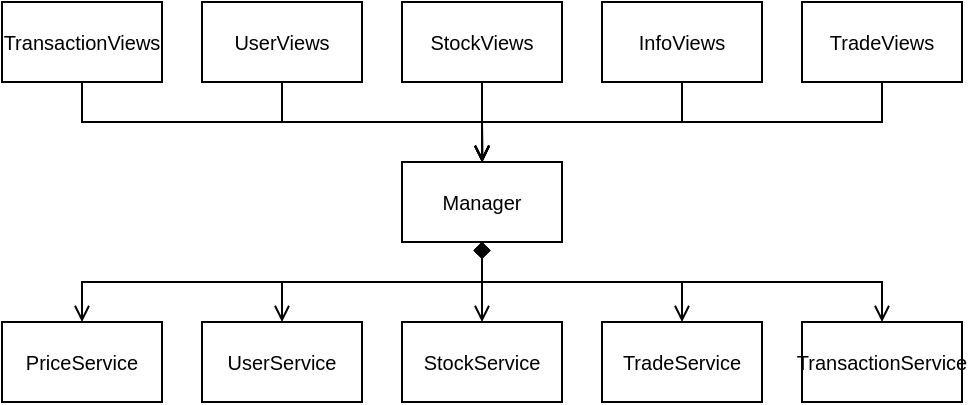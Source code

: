 <mxfile version="14.7.3" type="device" pages="3"><diagram id="67HYHS7G7LfGVex28-VE" name="Page-1"><mxGraphModel dx="990" dy="575" grid="1" gridSize="10" guides="1" tooltips="1" connect="1" arrows="1" fold="1" page="1" pageScale="1" pageWidth="827" pageHeight="1169" math="0" shadow="0"><root><mxCell id="0"/><mxCell id="1" parent="0"/><mxCell id="wAIww5ADoD2NG1eZwXwF-25" style="edgeStyle=orthogonalEdgeStyle;rounded=0;orthogonalLoop=1;jettySize=auto;html=1;exitX=0.5;exitY=1;exitDx=0;exitDy=0;entryX=0.5;entryY=0;entryDx=0;entryDy=0;startArrow=none;startFill=0;endArrow=open;endFill=0;fontSize=10;" parent="1" source="wAIww5ADoD2NG1eZwXwF-1" target="wAIww5ADoD2NG1eZwXwF-7" edge="1"><mxGeometry relative="1" as="geometry"/></mxCell><mxCell id="wAIww5ADoD2NG1eZwXwF-1" value="UserViews" style="rounded=0;whiteSpace=wrap;html=1;fontSize=10;" parent="1" vertex="1"><mxGeometry x="180" y="160" width="80" height="40" as="geometry"/></mxCell><mxCell id="wAIww5ADoD2NG1eZwXwF-26" style="edgeStyle=orthogonalEdgeStyle;rounded=0;orthogonalLoop=1;jettySize=auto;html=1;exitX=0.5;exitY=1;exitDx=0;exitDy=0;startArrow=none;startFill=0;endArrow=open;endFill=0;fontSize=10;" parent="1" source="wAIww5ADoD2NG1eZwXwF-2" edge="1"><mxGeometry relative="1" as="geometry"><mxPoint x="320.286" y="240" as="targetPoint"/></mxGeometry></mxCell><mxCell id="wAIww5ADoD2NG1eZwXwF-2" value="StockViews" style="rounded=0;whiteSpace=wrap;html=1;fontSize=10;" parent="1" vertex="1"><mxGeometry x="280" y="160" width="80" height="40" as="geometry"/></mxCell><mxCell id="wAIww5ADoD2NG1eZwXwF-27" style="edgeStyle=orthogonalEdgeStyle;rounded=0;orthogonalLoop=1;jettySize=auto;html=1;exitX=0.5;exitY=1;exitDx=0;exitDy=0;entryX=0.5;entryY=0;entryDx=0;entryDy=0;startArrow=none;startFill=0;endArrow=open;endFill=0;fontSize=10;" parent="1" source="wAIww5ADoD2NG1eZwXwF-3" target="wAIww5ADoD2NG1eZwXwF-7" edge="1"><mxGeometry relative="1" as="geometry"/></mxCell><mxCell id="wAIww5ADoD2NG1eZwXwF-3" value="InfoViews" style="rounded=0;whiteSpace=wrap;html=1;fontSize=10;" parent="1" vertex="1"><mxGeometry x="380" y="160" width="80" height="40" as="geometry"/></mxCell><mxCell id="wAIww5ADoD2NG1eZwXwF-28" style="edgeStyle=orthogonalEdgeStyle;rounded=0;orthogonalLoop=1;jettySize=auto;html=1;exitX=0.5;exitY=1;exitDx=0;exitDy=0;entryX=0.5;entryY=0;entryDx=0;entryDy=0;startArrow=none;startFill=0;endArrow=open;endFill=0;fontSize=10;" parent="1" source="wAIww5ADoD2NG1eZwXwF-4" target="wAIww5ADoD2NG1eZwXwF-7" edge="1"><mxGeometry relative="1" as="geometry"/></mxCell><mxCell id="wAIww5ADoD2NG1eZwXwF-4" value="TradeViews" style="rounded=0;whiteSpace=wrap;html=1;fontSize=10;" parent="1" vertex="1"><mxGeometry x="480" y="160" width="80" height="40" as="geometry"/></mxCell><mxCell id="wAIww5ADoD2NG1eZwXwF-24" style="edgeStyle=orthogonalEdgeStyle;rounded=0;orthogonalLoop=1;jettySize=auto;html=1;exitX=0.5;exitY=1;exitDx=0;exitDy=0;entryX=0.5;entryY=0;entryDx=0;entryDy=0;startArrow=none;startFill=0;endArrow=open;endFill=0;fontSize=10;" parent="1" source="wAIww5ADoD2NG1eZwXwF-5" target="wAIww5ADoD2NG1eZwXwF-7" edge="1"><mxGeometry relative="1" as="geometry"/></mxCell><mxCell id="wAIww5ADoD2NG1eZwXwF-5" value="TransactionViews" style="rounded=0;whiteSpace=wrap;html=1;fontSize=10;" parent="1" vertex="1"><mxGeometry x="80" y="160" width="80" height="40" as="geometry"/></mxCell><mxCell id="wAIww5ADoD2NG1eZwXwF-18" style="edgeStyle=orthogonalEdgeStyle;rounded=0;orthogonalLoop=1;jettySize=auto;html=1;exitX=0.5;exitY=1;exitDx=0;exitDy=0;entryX=0.5;entryY=0;entryDx=0;entryDy=0;fontSize=10;startArrow=diamond;startFill=1;endArrow=open;endFill=0;" parent="1" source="wAIww5ADoD2NG1eZwXwF-7" target="wAIww5ADoD2NG1eZwXwF-17" edge="1"><mxGeometry relative="1" as="geometry"/></mxCell><mxCell id="wAIww5ADoD2NG1eZwXwF-19" style="edgeStyle=orthogonalEdgeStyle;rounded=0;orthogonalLoop=1;jettySize=auto;html=1;exitX=0.5;exitY=1;exitDx=0;exitDy=0;entryX=0.5;entryY=0;entryDx=0;entryDy=0;startArrow=diamond;startFill=1;endArrow=open;endFill=0;fontSize=10;" parent="1" source="wAIww5ADoD2NG1eZwXwF-7" target="wAIww5ADoD2NG1eZwXwF-13" edge="1"><mxGeometry relative="1" as="geometry"/></mxCell><mxCell id="wAIww5ADoD2NG1eZwXwF-20" style="edgeStyle=orthogonalEdgeStyle;rounded=0;orthogonalLoop=1;jettySize=auto;html=1;exitX=0.5;exitY=1;exitDx=0;exitDy=0;entryX=0.5;entryY=0;entryDx=0;entryDy=0;startArrow=diamond;startFill=1;endArrow=open;endFill=0;fontSize=10;" parent="1" source="wAIww5ADoD2NG1eZwXwF-7" target="wAIww5ADoD2NG1eZwXwF-14" edge="1"><mxGeometry relative="1" as="geometry"/></mxCell><mxCell id="wAIww5ADoD2NG1eZwXwF-21" style="edgeStyle=orthogonalEdgeStyle;rounded=0;orthogonalLoop=1;jettySize=auto;html=1;exitX=0.5;exitY=1;exitDx=0;exitDy=0;entryX=0.5;entryY=0;entryDx=0;entryDy=0;startArrow=diamond;startFill=1;endArrow=open;endFill=0;fontSize=10;" parent="1" source="wAIww5ADoD2NG1eZwXwF-7" target="wAIww5ADoD2NG1eZwXwF-15" edge="1"><mxGeometry relative="1" as="geometry"/></mxCell><mxCell id="wAIww5ADoD2NG1eZwXwF-22" style="edgeStyle=orthogonalEdgeStyle;rounded=0;orthogonalLoop=1;jettySize=auto;html=1;exitX=0.5;exitY=1;exitDx=0;exitDy=0;entryX=0.5;entryY=0;entryDx=0;entryDy=0;startArrow=diamond;startFill=1;endArrow=open;endFill=0;fontSize=10;" parent="1" source="wAIww5ADoD2NG1eZwXwF-7" target="wAIww5ADoD2NG1eZwXwF-16" edge="1"><mxGeometry relative="1" as="geometry"/></mxCell><mxCell id="wAIww5ADoD2NG1eZwXwF-7" value="Manager" style="rounded=0;whiteSpace=wrap;html=1;fontSize=10;" parent="1" vertex="1"><mxGeometry x="280" y="240" width="80" height="40" as="geometry"/></mxCell><mxCell id="wAIww5ADoD2NG1eZwXwF-13" value="UserService" style="rounded=0;whiteSpace=wrap;html=1;fontSize=10;" parent="1" vertex="1"><mxGeometry x="180" y="320" width="80" height="40" as="geometry"/></mxCell><mxCell id="wAIww5ADoD2NG1eZwXwF-14" value="StockService" style="rounded=0;whiteSpace=wrap;html=1;fontSize=10;" parent="1" vertex="1"><mxGeometry x="280" y="320" width="80" height="40" as="geometry"/></mxCell><mxCell id="wAIww5ADoD2NG1eZwXwF-15" value="TradeService" style="rounded=0;whiteSpace=wrap;html=1;fontSize=10;" parent="1" vertex="1"><mxGeometry x="380" y="320" width="80" height="40" as="geometry"/></mxCell><mxCell id="wAIww5ADoD2NG1eZwXwF-16" value="TransactionService" style="rounded=0;whiteSpace=wrap;html=1;fontSize=10;" parent="1" vertex="1"><mxGeometry x="480" y="320" width="80" height="40" as="geometry"/></mxCell><mxCell id="wAIww5ADoD2NG1eZwXwF-17" value="PriceService" style="rounded=0;whiteSpace=wrap;html=1;fontSize=10;" parent="1" vertex="1"><mxGeometry x="80" y="320" width="80" height="40" as="geometry"/></mxCell></root></mxGraphModel></diagram><diagram id="GReWqDoKeActw63Qh3yV" name="Page-2"><mxGraphModel dx="990" dy="575" grid="1" gridSize="10" guides="1" tooltips="1" connect="1" arrows="1" fold="1" page="1" pageScale="1" pageWidth="827" pageHeight="1169" math="0" shadow="0"><root><mxCell id="enhX8qJ8L6-w2JYzQ8af-0"/><mxCell id="enhX8qJ8L6-w2JYzQ8af-1" parent="enhX8qJ8L6-w2JYzQ8af-0"/><mxCell id="vpl0TfnnYpUlC9N4xHQZ-0" style="edgeStyle=orthogonalEdgeStyle;rounded=0;orthogonalLoop=1;jettySize=auto;html=1;exitX=0.5;exitY=1;exitDx=0;exitDy=0;entryX=0.5;entryY=0;entryDx=0;entryDy=0;startArrow=none;startFill=0;endArrow=open;endFill=0;fontSize=10;" parent="enhX8qJ8L6-w2JYzQ8af-1" source="vpl0TfnnYpUlC9N4xHQZ-1" target="vpl0TfnnYpUlC9N4xHQZ-15" edge="1"><mxGeometry relative="1" as="geometry"/></mxCell><mxCell id="vpl0TfnnYpUlC9N4xHQZ-1" value="UserConsole" style="rounded=0;whiteSpace=wrap;html=1;fontSize=10;" parent="enhX8qJ8L6-w2JYzQ8af-1" vertex="1"><mxGeometry x="180" y="160" width="80" height="40" as="geometry"/></mxCell><mxCell id="vpl0TfnnYpUlC9N4xHQZ-2" style="edgeStyle=orthogonalEdgeStyle;rounded=0;orthogonalLoop=1;jettySize=auto;html=1;exitX=0.5;exitY=1;exitDx=0;exitDy=0;startArrow=none;startFill=0;endArrow=open;endFill=0;fontSize=10;" parent="enhX8qJ8L6-w2JYzQ8af-1" source="vpl0TfnnYpUlC9N4xHQZ-3" edge="1"><mxGeometry relative="1" as="geometry"><mxPoint x="320.286" y="240" as="targetPoint"/></mxGeometry></mxCell><mxCell id="vpl0TfnnYpUlC9N4xHQZ-3" value="StockConsole" style="rounded=0;whiteSpace=wrap;html=1;fontSize=10;" parent="enhX8qJ8L6-w2JYzQ8af-1" vertex="1"><mxGeometry x="280" y="160" width="80" height="40" as="geometry"/></mxCell><mxCell id="vpl0TfnnYpUlC9N4xHQZ-4" style="edgeStyle=orthogonalEdgeStyle;rounded=0;orthogonalLoop=1;jettySize=auto;html=1;exitX=0.5;exitY=1;exitDx=0;exitDy=0;entryX=0.5;entryY=0;entryDx=0;entryDy=0;startArrow=none;startFill=0;endArrow=open;endFill=0;fontSize=10;" parent="enhX8qJ8L6-w2JYzQ8af-1" source="vpl0TfnnYpUlC9N4xHQZ-5" target="vpl0TfnnYpUlC9N4xHQZ-15" edge="1"><mxGeometry relative="1" as="geometry"/></mxCell><mxCell id="vpl0TfnnYpUlC9N4xHQZ-5" value="InfoConsole" style="rounded=0;whiteSpace=wrap;html=1;fontSize=10;" parent="enhX8qJ8L6-w2JYzQ8af-1" vertex="1"><mxGeometry x="380" y="160" width="80" height="40" as="geometry"/></mxCell><mxCell id="vpl0TfnnYpUlC9N4xHQZ-6" style="edgeStyle=orthogonalEdgeStyle;rounded=0;orthogonalLoop=1;jettySize=auto;html=1;exitX=0.5;exitY=1;exitDx=0;exitDy=0;entryX=0.5;entryY=0;entryDx=0;entryDy=0;startArrow=none;startFill=0;endArrow=open;endFill=0;fontSize=10;" parent="enhX8qJ8L6-w2JYzQ8af-1" source="vpl0TfnnYpUlC9N4xHQZ-7" target="vpl0TfnnYpUlC9N4xHQZ-15" edge="1"><mxGeometry relative="1" as="geometry"/></mxCell><mxCell id="vpl0TfnnYpUlC9N4xHQZ-7" value="TradeConsole" style="rounded=0;whiteSpace=wrap;html=1;fontSize=10;" parent="enhX8qJ8L6-w2JYzQ8af-1" vertex="1"><mxGeometry x="480" y="160" width="80" height="40" as="geometry"/></mxCell><mxCell id="vpl0TfnnYpUlC9N4xHQZ-8" style="edgeStyle=orthogonalEdgeStyle;rounded=0;orthogonalLoop=1;jettySize=auto;html=1;exitX=0.5;exitY=1;exitDx=0;exitDy=0;entryX=0.5;entryY=0;entryDx=0;entryDy=0;startArrow=none;startFill=0;endArrow=open;endFill=0;fontSize=10;" parent="enhX8qJ8L6-w2JYzQ8af-1" source="vpl0TfnnYpUlC9N4xHQZ-9" target="vpl0TfnnYpUlC9N4xHQZ-15" edge="1"><mxGeometry relative="1" as="geometry"/></mxCell><mxCell id="vpl0TfnnYpUlC9N4xHQZ-9" value="TransactionConsole" style="rounded=0;whiteSpace=wrap;html=1;fontSize=10;" parent="enhX8qJ8L6-w2JYzQ8af-1" vertex="1"><mxGeometry x="80" y="160" width="80" height="40" as="geometry"/></mxCell><mxCell id="vpl0TfnnYpUlC9N4xHQZ-10" style="edgeStyle=orthogonalEdgeStyle;rounded=0;orthogonalLoop=1;jettySize=auto;html=1;exitX=0.5;exitY=1;exitDx=0;exitDy=0;entryX=0.5;entryY=0;entryDx=0;entryDy=0;fontSize=10;startArrow=diamond;startFill=1;endArrow=open;endFill=0;" parent="enhX8qJ8L6-w2JYzQ8af-1" source="vpl0TfnnYpUlC9N4xHQZ-15" target="vpl0TfnnYpUlC9N4xHQZ-20" edge="1"><mxGeometry relative="1" as="geometry"/></mxCell><mxCell id="vpl0TfnnYpUlC9N4xHQZ-11" style="edgeStyle=orthogonalEdgeStyle;rounded=0;orthogonalLoop=1;jettySize=auto;html=1;exitX=0.5;exitY=1;exitDx=0;exitDy=0;entryX=0.5;entryY=0;entryDx=0;entryDy=0;startArrow=diamond;startFill=1;endArrow=open;endFill=0;fontSize=10;" parent="enhX8qJ8L6-w2JYzQ8af-1" source="vpl0TfnnYpUlC9N4xHQZ-15" target="vpl0TfnnYpUlC9N4xHQZ-16" edge="1"><mxGeometry relative="1" as="geometry"/></mxCell><mxCell id="vpl0TfnnYpUlC9N4xHQZ-12" style="edgeStyle=orthogonalEdgeStyle;rounded=0;orthogonalLoop=1;jettySize=auto;html=1;exitX=0.5;exitY=1;exitDx=0;exitDy=0;entryX=0.5;entryY=0;entryDx=0;entryDy=0;startArrow=diamond;startFill=1;endArrow=open;endFill=0;fontSize=10;" parent="enhX8qJ8L6-w2JYzQ8af-1" source="vpl0TfnnYpUlC9N4xHQZ-15" target="vpl0TfnnYpUlC9N4xHQZ-17" edge="1"><mxGeometry relative="1" as="geometry"/></mxCell><mxCell id="vpl0TfnnYpUlC9N4xHQZ-13" style="edgeStyle=orthogonalEdgeStyle;rounded=0;orthogonalLoop=1;jettySize=auto;html=1;exitX=0.5;exitY=1;exitDx=0;exitDy=0;entryX=0.5;entryY=0;entryDx=0;entryDy=0;startArrow=diamond;startFill=1;endArrow=open;endFill=0;fontSize=10;" parent="enhX8qJ8L6-w2JYzQ8af-1" source="vpl0TfnnYpUlC9N4xHQZ-15" target="vpl0TfnnYpUlC9N4xHQZ-18" edge="1"><mxGeometry relative="1" as="geometry"/></mxCell><mxCell id="vpl0TfnnYpUlC9N4xHQZ-14" style="edgeStyle=orthogonalEdgeStyle;rounded=0;orthogonalLoop=1;jettySize=auto;html=1;exitX=0.5;exitY=1;exitDx=0;exitDy=0;entryX=0.5;entryY=0;entryDx=0;entryDy=0;startArrow=diamond;startFill=1;endArrow=open;endFill=0;fontSize=10;" parent="enhX8qJ8L6-w2JYzQ8af-1" source="vpl0TfnnYpUlC9N4xHQZ-15" target="vpl0TfnnYpUlC9N4xHQZ-19" edge="1"><mxGeometry relative="1" as="geometry"/></mxCell><mxCell id="vpl0TfnnYpUlC9N4xHQZ-15" value="Manager" style="rounded=0;whiteSpace=wrap;html=1;fontSize=10;" parent="enhX8qJ8L6-w2JYzQ8af-1" vertex="1"><mxGeometry x="280" y="240" width="80" height="40" as="geometry"/></mxCell><mxCell id="vpl0TfnnYpUlC9N4xHQZ-16" value="UserService" style="rounded=0;whiteSpace=wrap;html=1;fontSize=10;" parent="enhX8qJ8L6-w2JYzQ8af-1" vertex="1"><mxGeometry x="180" y="320" width="80" height="40" as="geometry"/></mxCell><mxCell id="vpl0TfnnYpUlC9N4xHQZ-17" value="StockService" style="rounded=0;whiteSpace=wrap;html=1;fontSize=10;" parent="enhX8qJ8L6-w2JYzQ8af-1" vertex="1"><mxGeometry x="280" y="320" width="80" height="40" as="geometry"/></mxCell><mxCell id="vpl0TfnnYpUlC9N4xHQZ-18" value="TradeService" style="rounded=0;whiteSpace=wrap;html=1;fontSize=10;" parent="enhX8qJ8L6-w2JYzQ8af-1" vertex="1"><mxGeometry x="380" y="320" width="80" height="40" as="geometry"/></mxCell><mxCell id="vpl0TfnnYpUlC9N4xHQZ-19" value="TransactionService" style="rounded=0;whiteSpace=wrap;html=1;fontSize=10;" parent="enhX8qJ8L6-w2JYzQ8af-1" vertex="1"><mxGeometry x="480" y="320" width="80" height="40" as="geometry"/></mxCell><mxCell id="vpl0TfnnYpUlC9N4xHQZ-20" value="PriceService" style="rounded=0;whiteSpace=wrap;html=1;fontSize=10;" parent="enhX8qJ8L6-w2JYzQ8af-1" vertex="1"><mxGeometry x="80" y="320" width="80" height="40" as="geometry"/></mxCell></root></mxGraphModel></diagram><diagram id="3h7EvAyXWHafTF4jby-Q" name="Page-3"><mxGraphModel dx="683" dy="397" grid="1" gridSize="10" guides="1" tooltips="1" connect="1" arrows="1" fold="1" page="1" pageScale="1" pageWidth="827" pageHeight="1169" math="0" shadow="0"><root><mxCell id="mkfpTwczTWjUrMIiGqAx-0"/><mxCell id="mkfpTwczTWjUrMIiGqAx-1" parent="mkfpTwczTWjUrMIiGqAx-0"/><mxCell id="kqCJ8tlYt8NS3XA0LTLA-0" style="edgeStyle=orthogonalEdgeStyle;rounded=0;orthogonalLoop=1;jettySize=auto;html=1;exitX=1;exitY=0.5;exitDx=0;exitDy=0;entryX=0;entryY=0.5;entryDx=0;entryDy=0;startArrow=open;startFill=0;endArrow=none;endFill=0;fontSize=10;" parent="mkfpTwczTWjUrMIiGqAx-1" source="kqCJ8tlYt8NS3XA0LTLA-2" target="kqCJ8tlYt8NS3XA0LTLA-7" edge="1"><mxGeometry relative="1" as="geometry"/></mxCell><mxCell id="kqCJ8tlYt8NS3XA0LTLA-1" style="edgeStyle=orthogonalEdgeStyle;rounded=0;orthogonalLoop=1;jettySize=auto;html=1;exitX=0.5;exitY=1;exitDx=0;exitDy=0;entryX=0.5;entryY=0;entryDx=0;entryDy=0;startArrow=open;startFill=0;endArrow=none;endFill=0;fontSize=10;" parent="mkfpTwczTWjUrMIiGqAx-1" source="kqCJ8tlYt8NS3XA0LTLA-2" target="kqCJ8tlYt8NS3XA0LTLA-4" edge="1"><mxGeometry relative="1" as="geometry"/></mxCell><mxCell id="kqCJ8tlYt8NS3XA0LTLA-2" value="User" style="rounded=0;whiteSpace=wrap;html=1;fontSize=10;" parent="mkfpTwczTWjUrMIiGqAx-1" vertex="1"><mxGeometry x="200" y="160" width="80" height="40" as="geometry"/></mxCell><mxCell id="kqCJ8tlYt8NS3XA0LTLA-3" style="edgeStyle=orthogonalEdgeStyle;rounded=0;orthogonalLoop=1;jettySize=auto;html=1;exitX=1;exitY=0.5;exitDx=0;exitDy=0;startArrow=open;startFill=0;endArrow=none;endFill=0;fontSize=10;entryX=0;entryY=0.5;entryDx=0;entryDy=0;" parent="mkfpTwczTWjUrMIiGqAx-1" source="kqCJ8tlYt8NS3XA0LTLA-4" target="kqCJ8tlYt8NS3XA0LTLA-5" edge="1"><mxGeometry relative="1" as="geometry"><mxPoint x="280" y="260" as="targetPoint"/></mxGeometry></mxCell><mxCell id="kqCJ8tlYt8NS3XA0LTLA-4" value="Stock" style="rounded=0;whiteSpace=wrap;html=1;fontSize=10;" parent="mkfpTwczTWjUrMIiGqAx-1" vertex="1"><mxGeometry x="200" y="240" width="80" height="40" as="geometry"/></mxCell><mxCell id="kqCJ8tlYt8NS3XA0LTLA-5" value="Trade" style="rounded=0;whiteSpace=wrap;html=1;fontSize=10;" parent="mkfpTwczTWjUrMIiGqAx-1" vertex="1"><mxGeometry x="320" y="240" width="80" height="40" as="geometry"/></mxCell><mxCell id="kqCJ8tlYt8NS3XA0LTLA-6" style="edgeStyle=orthogonalEdgeStyle;rounded=0;orthogonalLoop=1;jettySize=auto;html=1;exitX=0.5;exitY=1;exitDx=0;exitDy=0;entryX=0.5;entryY=0;entryDx=0;entryDy=0;startArrow=open;startFill=0;endArrow=none;endFill=0;fontSize=10;" parent="mkfpTwczTWjUrMIiGqAx-1" source="kqCJ8tlYt8NS3XA0LTLA-7" target="kqCJ8tlYt8NS3XA0LTLA-5" edge="1"><mxGeometry relative="1" as="geometry"/></mxCell><mxCell id="kqCJ8tlYt8NS3XA0LTLA-7" value="Transaction" style="rounded=0;whiteSpace=wrap;html=1;fontSize=10;" parent="mkfpTwczTWjUrMIiGqAx-1" vertex="1"><mxGeometry x="320" y="160" width="80" height="40" as="geometry"/></mxCell></root></mxGraphModel></diagram></mxfile>